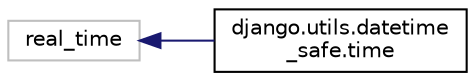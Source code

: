 digraph "Graphical Class Hierarchy"
{
 // LATEX_PDF_SIZE
  edge [fontname="Helvetica",fontsize="10",labelfontname="Helvetica",labelfontsize="10"];
  node [fontname="Helvetica",fontsize="10",shape=record];
  rankdir="LR";
  Node3935 [label="real_time",height=0.2,width=0.4,color="grey75", fillcolor="white", style="filled",tooltip=" "];
  Node3935 -> Node0 [dir="back",color="midnightblue",fontsize="10",style="solid",fontname="Helvetica"];
  Node0 [label="django.utils.datetime\l_safe.time",height=0.2,width=0.4,color="black", fillcolor="white", style="filled",URL="$classdjango_1_1utils_1_1datetime__safe_1_1time.html",tooltip=" "];
}
